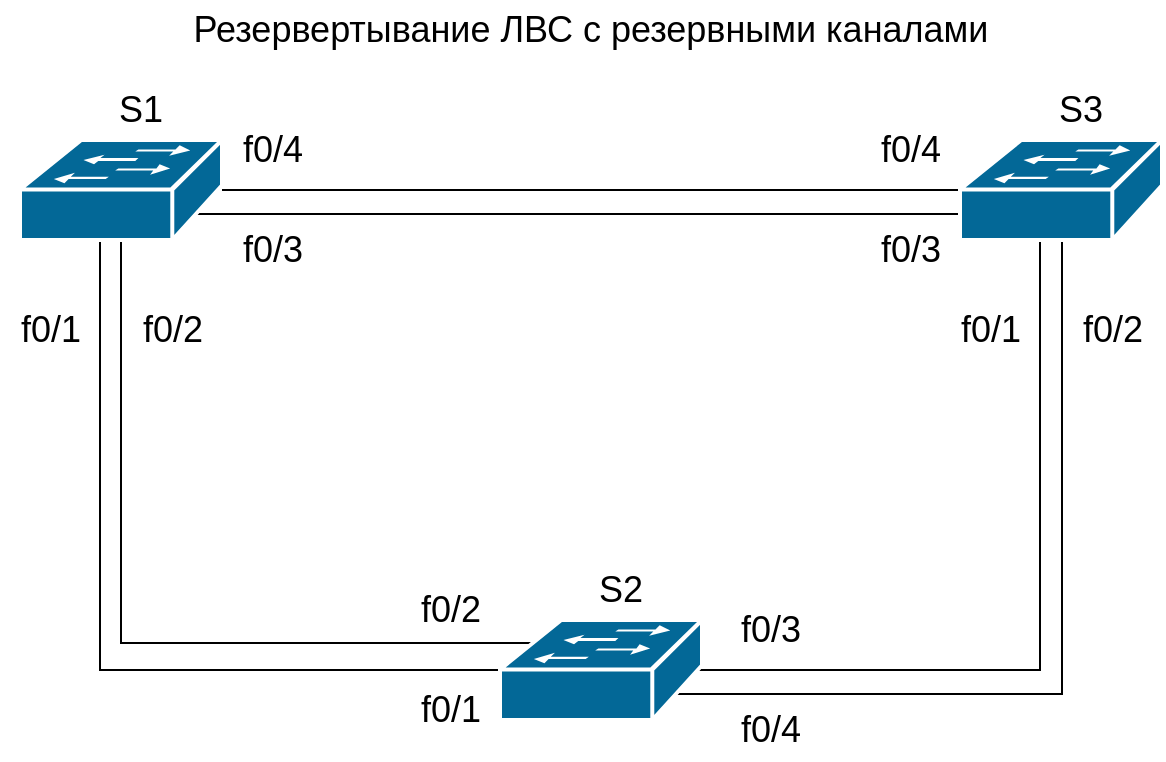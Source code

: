 <mxfile version="14.4.8" type="device"><diagram name="Page-1" id="c37626ed-c26b-45fb-9056-f9ebc6bb27b6"><mxGraphModel dx="593" dy="607" grid="1" gridSize="10" guides="1" tooltips="1" connect="1" arrows="1" fold="1" page="1" pageScale="1" pageWidth="1100" pageHeight="850" background="#ffffff" math="0" shadow="0"><root><mxCell id="0"/><mxCell id="1" parent="0"/><mxCell id="FTELWWvw8FQ9nBUaOJka-4" style="edgeStyle=orthogonalEdgeStyle;rounded=0;orthogonalLoop=1;jettySize=auto;html=1;entryX=0;entryY=0.5;entryDx=0;entryDy=0;entryPerimeter=0;endArrow=none;endFill=0;fontSize=18;" edge="1" parent="1" source="FTELWWvw8FQ9nBUaOJka-1" target="FTELWWvw8FQ9nBUaOJka-2"><mxGeometry relative="1" as="geometry"/></mxCell><mxCell id="FTELWWvw8FQ9nBUaOJka-6" style="edgeStyle=orthogonalEdgeStyle;rounded=0;orthogonalLoop=1;jettySize=auto;html=1;exitX=0.87;exitY=0.74;exitDx=0;exitDy=0;exitPerimeter=0;endArrow=none;endFill=0;entryX=0;entryY=0.5;entryDx=0;entryDy=0;entryPerimeter=0;fontSize=18;" edge="1" parent="1" source="FTELWWvw8FQ9nBUaOJka-1" target="FTELWWvw8FQ9nBUaOJka-3"><mxGeometry relative="1" as="geometry"><mxPoint x="450" y="600" as="targetPoint"/><Array as="points"><mxPoint x="310" y="387"/><mxPoint x="310" y="615"/></Array></mxGeometry></mxCell><mxCell id="FTELWWvw8FQ9nBUaOJka-8" style="edgeStyle=orthogonalEdgeStyle;rounded=0;orthogonalLoop=1;jettySize=auto;html=1;exitX=0.5;exitY=0.98;exitDx=0;exitDy=0;exitPerimeter=0;entryX=0.16;entryY=0.23;entryDx=0;entryDy=0;entryPerimeter=0;endArrow=none;endFill=0;fontSize=18;" edge="1" parent="1" source="FTELWWvw8FQ9nBUaOJka-1" target="FTELWWvw8FQ9nBUaOJka-3"><mxGeometry relative="1" as="geometry"><Array as="points"><mxPoint x="321" y="601"/></Array></mxGeometry></mxCell><mxCell id="FTELWWvw8FQ9nBUaOJka-9" style="edgeStyle=orthogonalEdgeStyle;rounded=0;orthogonalLoop=1;jettySize=auto;html=1;exitX=0.87;exitY=0.74;exitDx=0;exitDy=0;exitPerimeter=0;entryX=0;entryY=0.98;entryDx=0;entryDy=0;entryPerimeter=0;endArrow=none;endFill=0;fontSize=18;" edge="1" parent="1" source="FTELWWvw8FQ9nBUaOJka-1" target="FTELWWvw8FQ9nBUaOJka-2"><mxGeometry relative="1" as="geometry"><Array as="points"><mxPoint x="740" y="387"/></Array></mxGeometry></mxCell><mxCell id="FTELWWvw8FQ9nBUaOJka-1" value="" style="shape=mxgraph.cisco.switches.workgroup_switch;html=1;pointerEvents=1;dashed=0;fillColor=#036897;strokeColor=#ffffff;strokeWidth=2;verticalLabelPosition=bottom;verticalAlign=top;align=center;outlineConnect=0;fontSize=18;" vertex="1" parent="1"><mxGeometry x="270" y="350" width="101" height="50" as="geometry"/></mxCell><mxCell id="FTELWWvw8FQ9nBUaOJka-10" style="edgeStyle=orthogonalEdgeStyle;rounded=0;orthogonalLoop=1;jettySize=auto;html=1;exitX=0.98;exitY=0.5;exitDx=0;exitDy=0;exitPerimeter=0;endArrow=none;endFill=0;fontSize=18;" edge="1" parent="1" source="FTELWWvw8FQ9nBUaOJka-3" target="FTELWWvw8FQ9nBUaOJka-2"><mxGeometry relative="1" as="geometry"><Array as="points"><mxPoint x="780" y="615"/></Array></mxGeometry></mxCell><mxCell id="FTELWWvw8FQ9nBUaOJka-11" style="edgeStyle=orthogonalEdgeStyle;rounded=0;orthogonalLoop=1;jettySize=auto;html=1;exitX=0.87;exitY=0.74;exitDx=0;exitDy=0;exitPerimeter=0;endArrow=none;endFill=0;fontSize=18;" edge="1" parent="1" source="FTELWWvw8FQ9nBUaOJka-3"><mxGeometry relative="1" as="geometry"><mxPoint x="791" y="400" as="targetPoint"/><Array as="points"><mxPoint x="791" y="627"/><mxPoint x="791" y="387"/></Array></mxGeometry></mxCell><mxCell id="FTELWWvw8FQ9nBUaOJka-3" value="" style="shape=mxgraph.cisco.switches.workgroup_switch;html=1;pointerEvents=1;dashed=0;fillColor=#036897;strokeColor=#ffffff;strokeWidth=2;verticalLabelPosition=bottom;verticalAlign=top;align=center;outlineConnect=0;fontSize=18;" vertex="1" parent="1"><mxGeometry x="510" y="590" width="101" height="50" as="geometry"/></mxCell><mxCell id="FTELWWvw8FQ9nBUaOJka-2" value="" style="shape=mxgraph.cisco.switches.workgroup_switch;html=1;pointerEvents=1;dashed=0;fillColor=#036897;strokeColor=#ffffff;strokeWidth=2;verticalLabelPosition=bottom;verticalAlign=top;align=center;outlineConnect=0;fontSize=18;" vertex="1" parent="1"><mxGeometry x="740" y="350" width="101" height="50" as="geometry"/></mxCell><mxCell id="FTELWWvw8FQ9nBUaOJka-13" value="S1" style="text;html=1;align=center;verticalAlign=middle;resizable=0;points=[];autosize=1;fontSize=18;" vertex="1" parent="1"><mxGeometry x="310" y="320" width="40" height="30" as="geometry"/></mxCell><mxCell id="FTELWWvw8FQ9nBUaOJka-14" value="S2" style="text;html=1;align=center;verticalAlign=middle;resizable=0;points=[];autosize=1;fontSize=18;" vertex="1" parent="1"><mxGeometry x="550" y="560" width="40" height="30" as="geometry"/></mxCell><mxCell id="FTELWWvw8FQ9nBUaOJka-15" value="S3" style="text;html=1;align=center;verticalAlign=middle;resizable=0;points=[];autosize=1;fontSize=18;" vertex="1" parent="1"><mxGeometry x="780" y="320" width="40" height="30" as="geometry"/></mxCell><mxCell id="FTELWWvw8FQ9nBUaOJka-16" value="f0/1" style="text;html=1;align=center;verticalAlign=middle;resizable=0;points=[];autosize=1;fontSize=18;" vertex="1" parent="1"><mxGeometry x="260" y="430" width="50" height="30" as="geometry"/></mxCell><mxCell id="FTELWWvw8FQ9nBUaOJka-17" value="f0/4" style="text;html=1;align=center;verticalAlign=middle;resizable=0;points=[];autosize=1;fontSize=18;" vertex="1" parent="1"><mxGeometry x="690" y="340" width="50" height="30" as="geometry"/></mxCell><mxCell id="FTELWWvw8FQ9nBUaOJka-18" value="f0/1" style="text;html=1;align=center;verticalAlign=middle;resizable=0;points=[];autosize=1;fontSize=18;" vertex="1" parent="1"><mxGeometry x="460" y="620" width="50" height="30" as="geometry"/></mxCell><mxCell id="FTELWWvw8FQ9nBUaOJka-19" value="f0/2" style="text;html=1;align=center;verticalAlign=middle;resizable=0;points=[];autosize=1;fontSize=18;" vertex="1" parent="1"><mxGeometry x="460" y="570" width="50" height="30" as="geometry"/></mxCell><mxCell id="FTELWWvw8FQ9nBUaOJka-20" value="f0/3" style="text;html=1;align=center;verticalAlign=middle;resizable=0;points=[];autosize=1;fontSize=18;" vertex="1" parent="1"><mxGeometry x="371" y="390" width="50" height="30" as="geometry"/></mxCell><mxCell id="FTELWWvw8FQ9nBUaOJka-21" value="f0/4" style="text;html=1;align=center;verticalAlign=middle;resizable=0;points=[];autosize=1;fontSize=18;" vertex="1" parent="1"><mxGeometry x="371" y="340" width="50" height="30" as="geometry"/></mxCell><mxCell id="FTELWWvw8FQ9nBUaOJka-22" value="f0/3" style="text;html=1;align=center;verticalAlign=middle;resizable=0;points=[];autosize=1;fontSize=18;" vertex="1" parent="1"><mxGeometry x="620" y="580" width="50" height="30" as="geometry"/></mxCell><mxCell id="FTELWWvw8FQ9nBUaOJka-23" value="f0/4" style="text;html=1;align=center;verticalAlign=middle;resizable=0;points=[];autosize=1;fontSize=18;" vertex="1" parent="1"><mxGeometry x="620" y="630" width="50" height="30" as="geometry"/></mxCell><mxCell id="FTELWWvw8FQ9nBUaOJka-24" value="f0/1" style="text;html=1;align=center;verticalAlign=middle;resizable=0;points=[];autosize=1;fontSize=18;" vertex="1" parent="1"><mxGeometry x="730" y="430" width="50" height="30" as="geometry"/></mxCell><mxCell id="FTELWWvw8FQ9nBUaOJka-25" value="f0/2" style="text;html=1;align=center;verticalAlign=middle;resizable=0;points=[];autosize=1;fontSize=18;" vertex="1" parent="1"><mxGeometry x="791" y="430" width="50" height="30" as="geometry"/></mxCell><mxCell id="FTELWWvw8FQ9nBUaOJka-26" value="f0/3" style="text;html=1;align=center;verticalAlign=middle;resizable=0;points=[];autosize=1;fontSize=18;" vertex="1" parent="1"><mxGeometry x="690" y="390" width="50" height="30" as="geometry"/></mxCell><mxCell id="FTELWWvw8FQ9nBUaOJka-27" value="f0/2" style="text;html=1;align=center;verticalAlign=middle;resizable=0;points=[];autosize=1;fontSize=18;" vertex="1" parent="1"><mxGeometry x="321" y="430" width="50" height="30" as="geometry"/></mxCell><mxCell id="FTELWWvw8FQ9nBUaOJka-28" value="Резервертывание ЛВС с резервными каналами&lt;br&gt;" style="text;html=1;align=center;verticalAlign=middle;resizable=0;points=[];autosize=1;fontSize=18;" vertex="1" parent="1"><mxGeometry x="350" y="280" width="410" height="30" as="geometry"/></mxCell></root></mxGraphModel></diagram></mxfile>